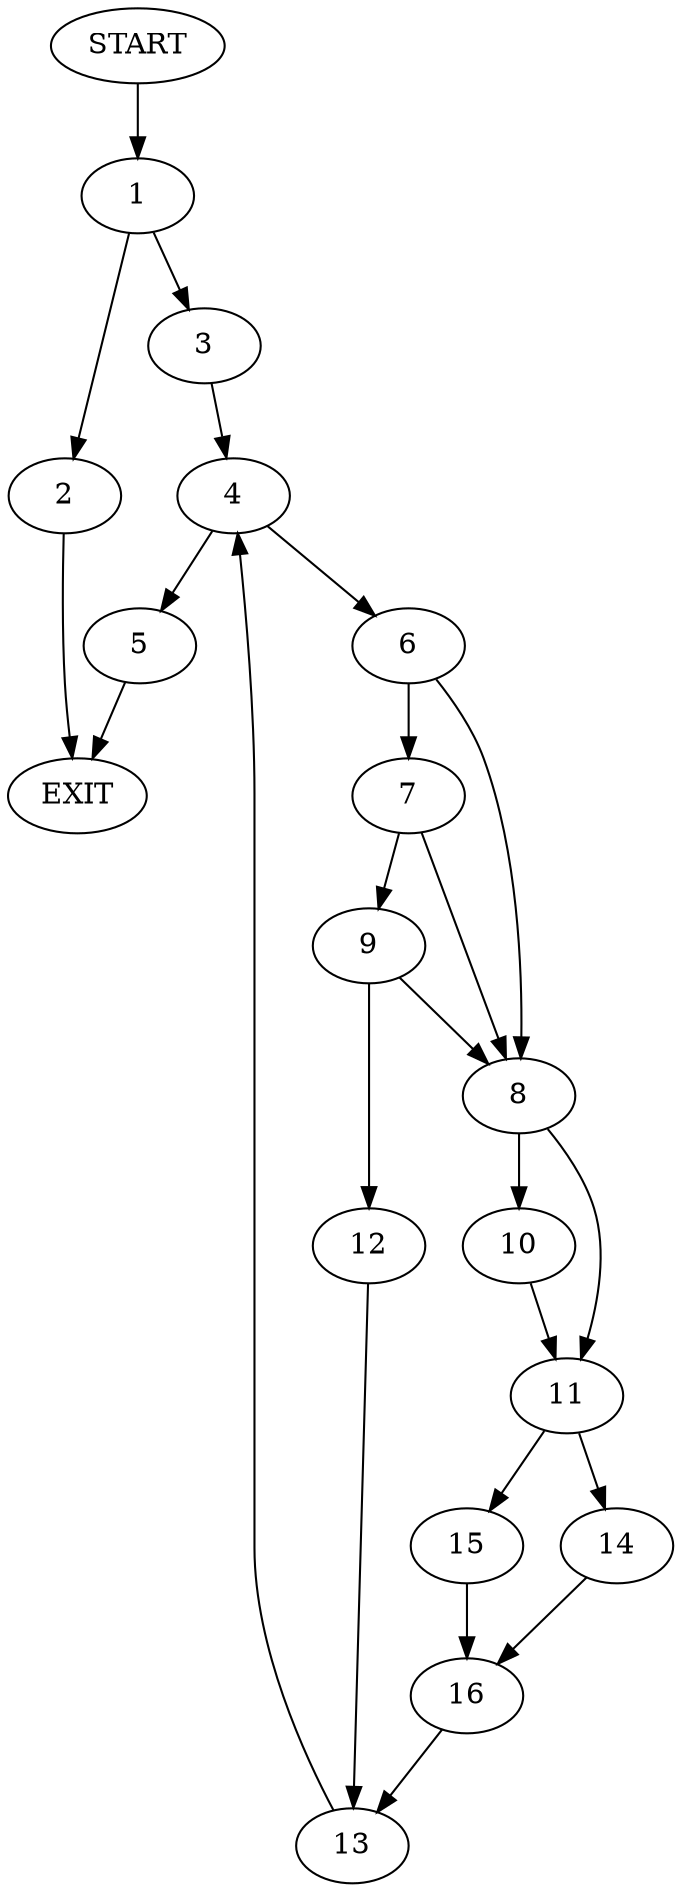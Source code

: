 digraph {
0 [label="START"]
17 [label="EXIT"]
0 -> 1
1 -> 2
1 -> 3
3 -> 4
2 -> 17
4 -> 5
4 -> 6
6 -> 7
6 -> 8
5 -> 17
7 -> 9
7 -> 8
8 -> 10
8 -> 11
9 -> 12
9 -> 8
12 -> 13
13 -> 4
10 -> 11
11 -> 14
11 -> 15
14 -> 16
15 -> 16
16 -> 13
}
